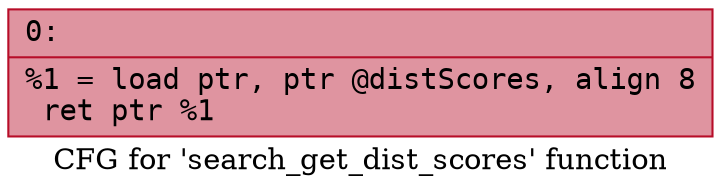 digraph "CFG for 'search_get_dist_scores' function" {
	label="CFG for 'search_get_dist_scores' function";

	Node0x600002032300 [shape=record,color="#b70d28ff", style=filled, fillcolor="#b70d2870" fontname="Courier",label="{0:\l|  %1 = load ptr, ptr @distScores, align 8\l  ret ptr %1\l}"];
}
